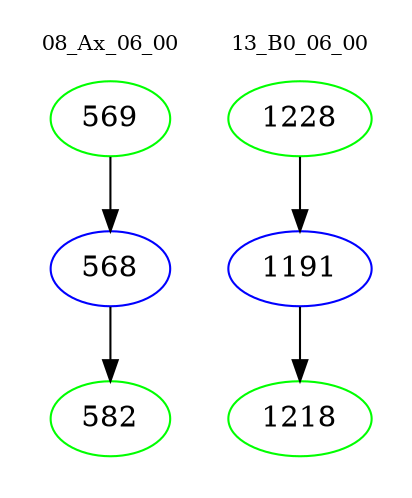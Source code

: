 digraph{
subgraph cluster_0 {
color = white
label = "08_Ax_06_00";
fontsize=10;
T0_569 [label="569", color="green"]
T0_569 -> T0_568 [color="black"]
T0_568 [label="568", color="blue"]
T0_568 -> T0_582 [color="black"]
T0_582 [label="582", color="green"]
}
subgraph cluster_1 {
color = white
label = "13_B0_06_00";
fontsize=10;
T1_1228 [label="1228", color="green"]
T1_1228 -> T1_1191 [color="black"]
T1_1191 [label="1191", color="blue"]
T1_1191 -> T1_1218 [color="black"]
T1_1218 [label="1218", color="green"]
}
}
